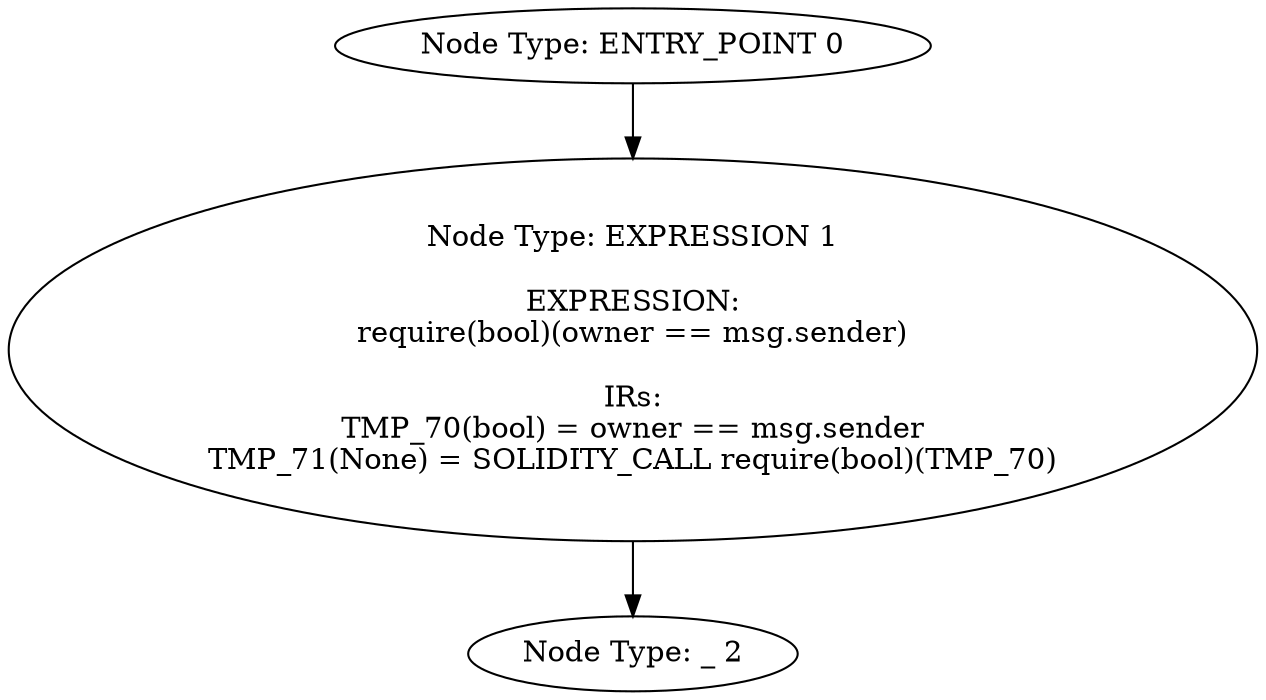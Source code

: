 digraph{
0[label="Node Type: ENTRY_POINT 0
"];
0->1;
1[label="Node Type: EXPRESSION 1

EXPRESSION:
require(bool)(owner == msg.sender)

IRs:
TMP_70(bool) = owner == msg.sender
TMP_71(None) = SOLIDITY_CALL require(bool)(TMP_70)"];
1->2;
2[label="Node Type: _ 2
"];
}
